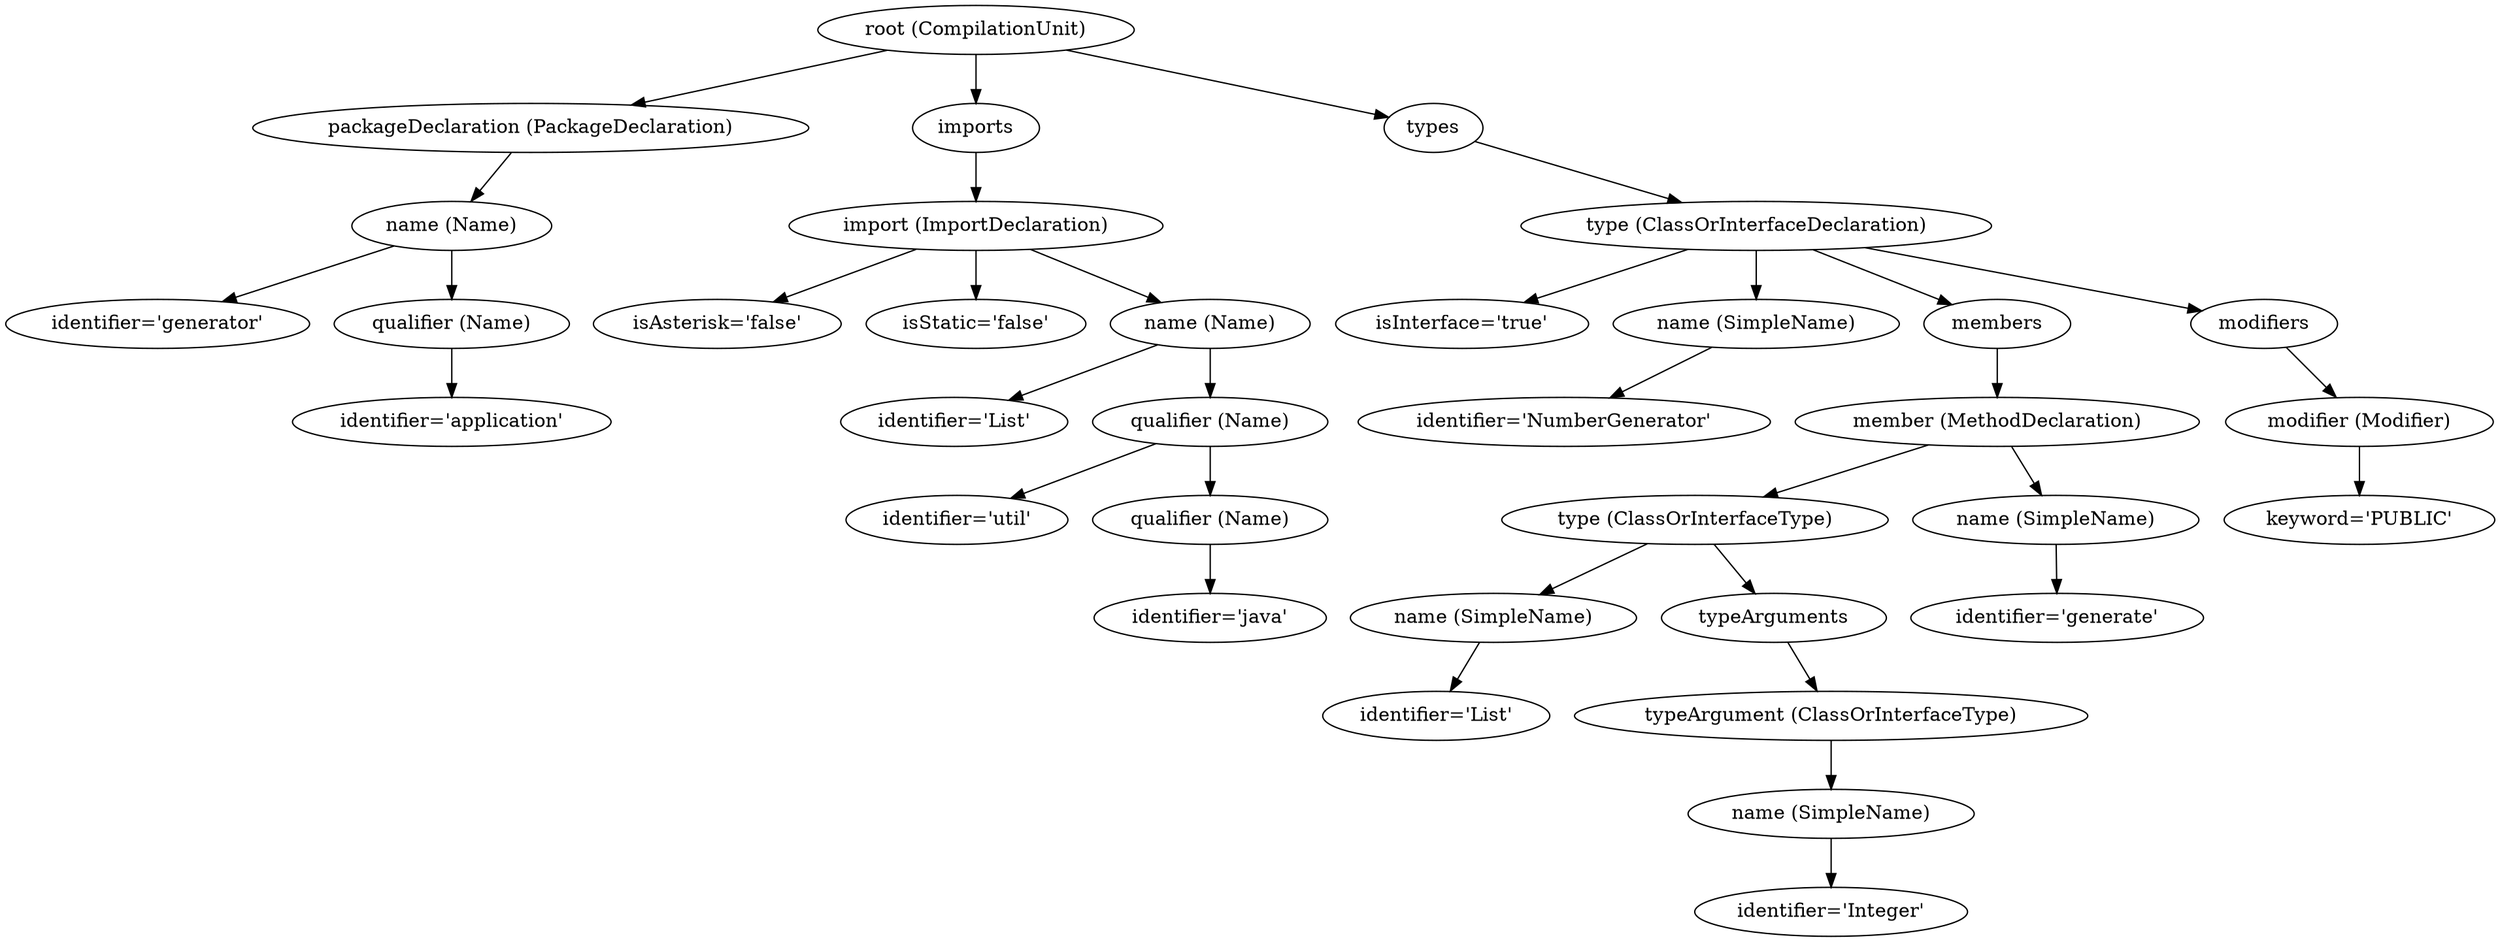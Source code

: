 digraph {
n0 [label="root (CompilationUnit)"];
n1 [label="packageDeclaration (PackageDeclaration)"];
n0 -> n1;
n2 [label="name (Name)"];
n1 -> n2;
n3 [label="identifier='generator'"];
n2 -> n3;
n4 [label="qualifier (Name)"];
n2 -> n4;
n5 [label="identifier='application'"];
n4 -> n5;
n6 [label="imports"];
n0 -> n6;
n7 [label="import (ImportDeclaration)"];
n6 -> n7;
n8 [label="isAsterisk='false'"];
n7 -> n8;
n9 [label="isStatic='false'"];
n7 -> n9;
n10 [label="name (Name)"];
n7 -> n10;
n11 [label="identifier='List'"];
n10 -> n11;
n12 [label="qualifier (Name)"];
n10 -> n12;
n13 [label="identifier='util'"];
n12 -> n13;
n14 [label="qualifier (Name)"];
n12 -> n14;
n15 [label="identifier='java'"];
n14 -> n15;
n16 [label="types"];
n0 -> n16;
n17 [label="type (ClassOrInterfaceDeclaration)"];
n16 -> n17;
n18 [label="isInterface='true'"];
n17 -> n18;
n19 [label="name (SimpleName)"];
n17 -> n19;
n20 [label="identifier='NumberGenerator'"];
n19 -> n20;
n21 [label="members"];
n17 -> n21;
n22 [label="member (MethodDeclaration)"];
n21 -> n22;
n23 [label="type (ClassOrInterfaceType)"];
n22 -> n23;
n24 [label="name (SimpleName)"];
n23 -> n24;
n25 [label="identifier='List'"];
n24 -> n25;
n26 [label="typeArguments"];
n23 -> n26;
n27 [label="typeArgument (ClassOrInterfaceType)"];
n26 -> n27;
n28 [label="name (SimpleName)"];
n27 -> n28;
n29 [label="identifier='Integer'"];
n28 -> n29;
n30 [label="name (SimpleName)"];
n22 -> n30;
n31 [label="identifier='generate'"];
n30 -> n31;
n32 [label="modifiers"];
n17 -> n32;
n33 [label="modifier (Modifier)"];
n32 -> n33;
n34 [label="keyword='PUBLIC'"];
n33 -> n34;
}